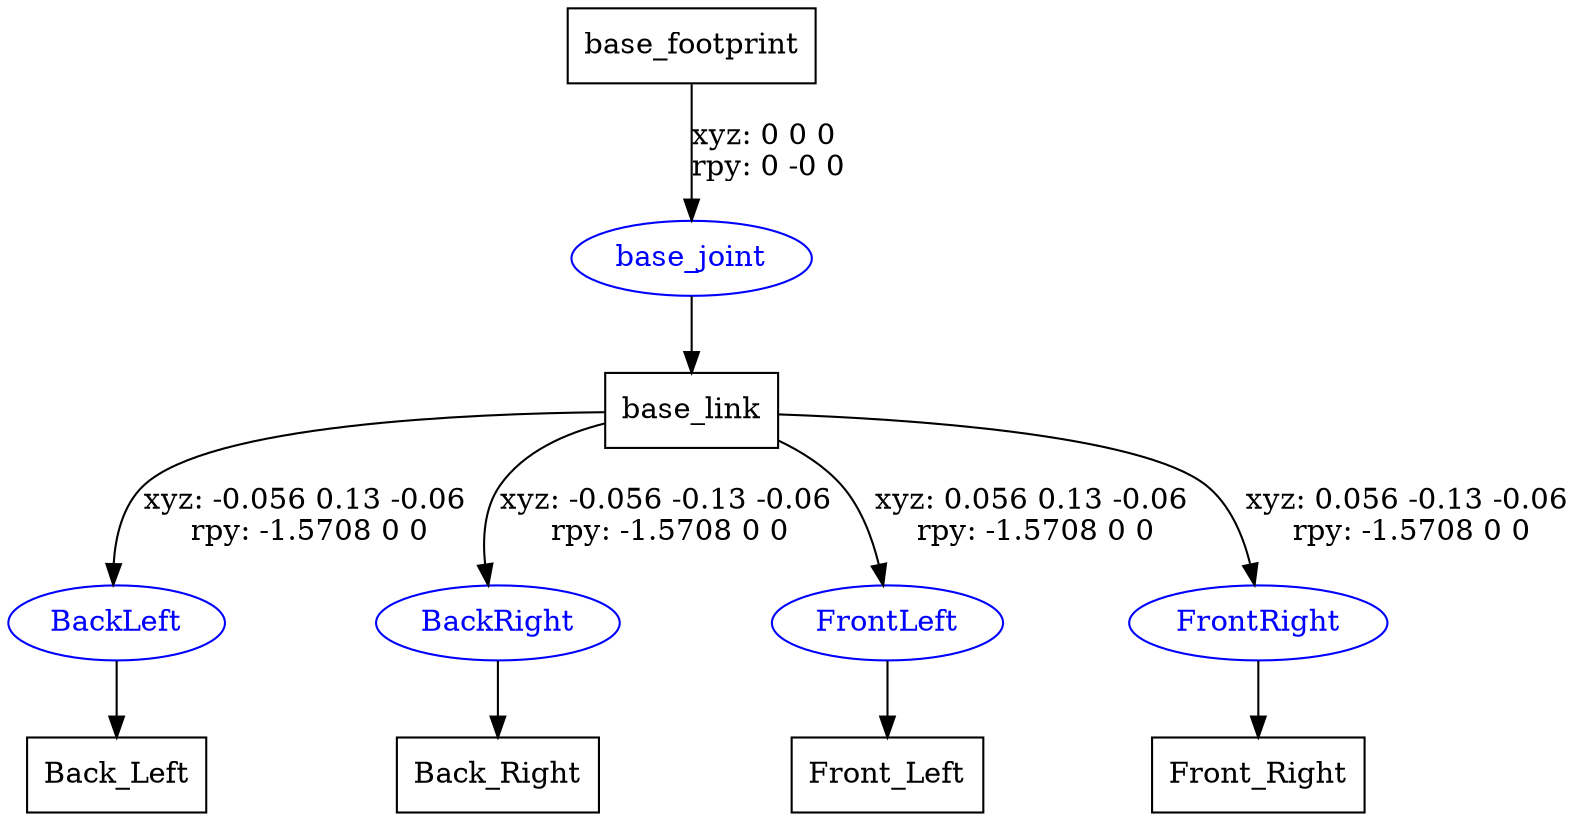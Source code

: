 digraph G {
node [shape=box];
"base_footprint" [label="base_footprint"];
"base_link" [label="base_link"];
"Back_Left" [label="Back_Left"];
"Back_Right" [label="Back_Right"];
"Front_Left" [label="Front_Left"];
"Front_Right" [label="Front_Right"];
node [shape=ellipse, color=blue, fontcolor=blue];
"base_footprint" -> "base_joint" [label="xyz: 0 0 0 \nrpy: 0 -0 0"]
"base_joint" -> "base_link"
"base_link" -> "BackLeft" [label="xyz: -0.056 0.13 -0.06 \nrpy: -1.5708 0 0"]
"BackLeft" -> "Back_Left"
"base_link" -> "BackRight" [label="xyz: -0.056 -0.13 -0.06 \nrpy: -1.5708 0 0"]
"BackRight" -> "Back_Right"
"base_link" -> "FrontLeft" [label="xyz: 0.056 0.13 -0.06 \nrpy: -1.5708 0 0"]
"FrontLeft" -> "Front_Left"
"base_link" -> "FrontRight" [label="xyz: 0.056 -0.13 -0.06 \nrpy: -1.5708 0 0"]
"FrontRight" -> "Front_Right"
}
